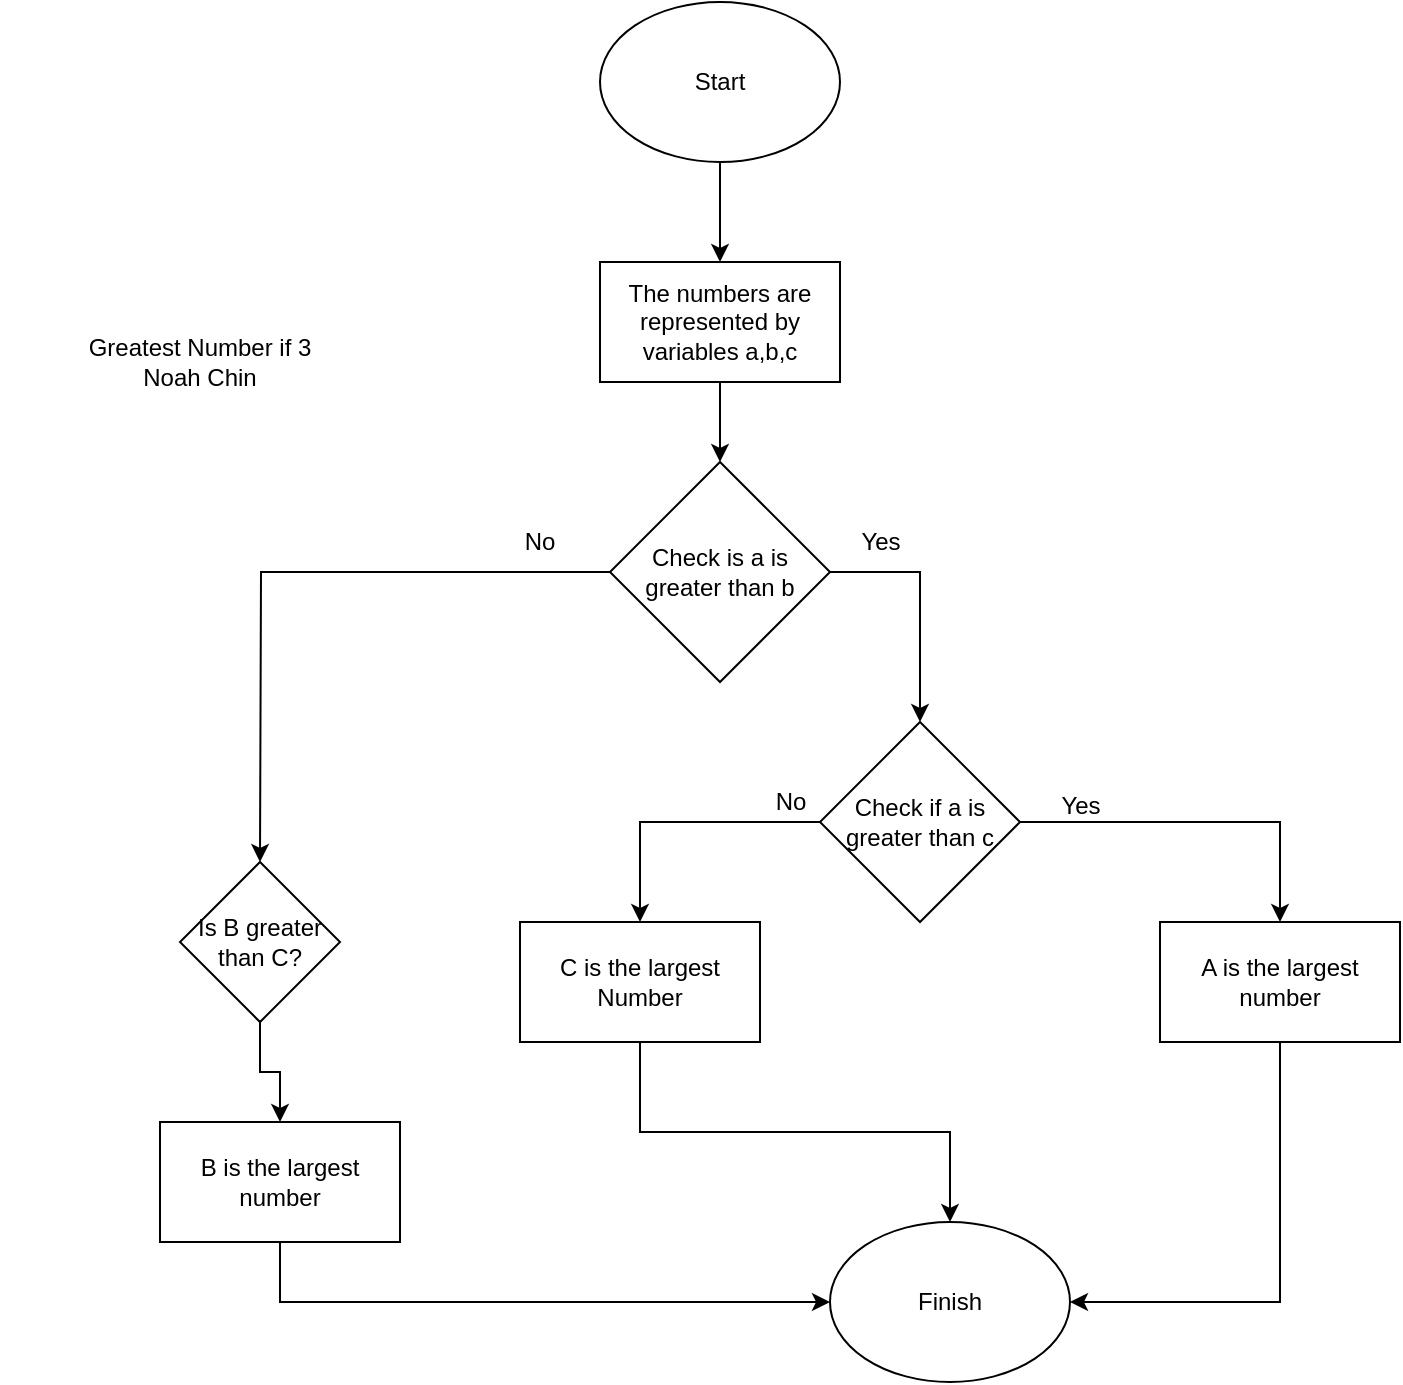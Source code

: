 <mxfile version="12.5.6" type="github" pages="3"><diagram id="C5RBs43oDa-KdzZeNtuy" name="Greatest number of three"><mxGraphModel dx="1422" dy="762" grid="1" gridSize="10" guides="1" tooltips="1" connect="1" arrows="1" fold="1" page="1" pageScale="1" pageWidth="827" pageHeight="1169" math="0" shadow="0"><root><mxCell id="WIyWlLk6GJQsqaUBKTNV-0"/><mxCell id="WIyWlLk6GJQsqaUBKTNV-1" parent="WIyWlLk6GJQsqaUBKTNV-0"/><mxCell id="INZMf4Kc3q6rx_RhNmN7-18" style="edgeStyle=orthogonalEdgeStyle;rounded=0;orthogonalLoop=1;jettySize=auto;html=1;exitX=0.5;exitY=1;exitDx=0;exitDy=0;entryX=0.5;entryY=0;entryDx=0;entryDy=0;" edge="1" parent="WIyWlLk6GJQsqaUBKTNV-1" source="INZMf4Kc3q6rx_RhNmN7-0" target="INZMf4Kc3q6rx_RhNmN7-3"><mxGeometry relative="1" as="geometry"/></mxCell><mxCell id="INZMf4Kc3q6rx_RhNmN7-0" value="Start" style="ellipse;whiteSpace=wrap;html=1;" vertex="1" parent="WIyWlLk6GJQsqaUBKTNV-1"><mxGeometry x="370" y="80" width="120" height="80" as="geometry"/></mxCell><mxCell id="INZMf4Kc3q6rx_RhNmN7-19" style="edgeStyle=orthogonalEdgeStyle;rounded=0;orthogonalLoop=1;jettySize=auto;html=1;exitX=0.5;exitY=1;exitDx=0;exitDy=0;" edge="1" parent="WIyWlLk6GJQsqaUBKTNV-1" source="INZMf4Kc3q6rx_RhNmN7-3" target="INZMf4Kc3q6rx_RhNmN7-14"><mxGeometry relative="1" as="geometry"/></mxCell><mxCell id="INZMf4Kc3q6rx_RhNmN7-3" value="The numbers are represented by variables a,b,c" style="rounded=0;whiteSpace=wrap;html=1;" vertex="1" parent="WIyWlLk6GJQsqaUBKTNV-1"><mxGeometry x="370" y="210" width="120" height="60" as="geometry"/></mxCell><mxCell id="INZMf4Kc3q6rx_RhNmN7-20" style="edgeStyle=orthogonalEdgeStyle;rounded=0;orthogonalLoop=1;jettySize=auto;html=1;exitX=1;exitY=0.5;exitDx=0;exitDy=0;entryX=0.5;entryY=0;entryDx=0;entryDy=0;" edge="1" parent="WIyWlLk6GJQsqaUBKTNV-1" source="INZMf4Kc3q6rx_RhNmN7-14" target="INZMf4Kc3q6rx_RhNmN7-17"><mxGeometry relative="1" as="geometry"/></mxCell><mxCell id="INZMf4Kc3q6rx_RhNmN7-21" style="edgeStyle=orthogonalEdgeStyle;rounded=0;orthogonalLoop=1;jettySize=auto;html=1;exitX=0;exitY=0.5;exitDx=0;exitDy=0;entryX=0.5;entryY=0;entryDx=0;entryDy=0;" edge="1" parent="WIyWlLk6GJQsqaUBKTNV-1" source="INZMf4Kc3q6rx_RhNmN7-14"><mxGeometry relative="1" as="geometry"><mxPoint x="200" y="510" as="targetPoint"/></mxGeometry></mxCell><mxCell id="INZMf4Kc3q6rx_RhNmN7-14" value="Check is a is greater than b" style="rhombus;whiteSpace=wrap;html=1;" vertex="1" parent="WIyWlLk6GJQsqaUBKTNV-1"><mxGeometry x="375" y="310" width="110" height="110" as="geometry"/></mxCell><mxCell id="INZMf4Kc3q6rx_RhNmN7-16" value="Finish" style="ellipse;whiteSpace=wrap;html=1;" vertex="1" parent="WIyWlLk6GJQsqaUBKTNV-1"><mxGeometry x="485" y="690" width="120" height="80" as="geometry"/></mxCell><mxCell id="INZMf4Kc3q6rx_RhNmN7-29" style="edgeStyle=orthogonalEdgeStyle;rounded=0;orthogonalLoop=1;jettySize=auto;html=1;exitX=1;exitY=0.5;exitDx=0;exitDy=0;entryX=0.5;entryY=0;entryDx=0;entryDy=0;" edge="1" parent="WIyWlLk6GJQsqaUBKTNV-1" source="INZMf4Kc3q6rx_RhNmN7-17" target="INZMf4Kc3q6rx_RhNmN7-26"><mxGeometry relative="1" as="geometry"/></mxCell><mxCell id="INZMf4Kc3q6rx_RhNmN7-30" style="edgeStyle=orthogonalEdgeStyle;rounded=0;orthogonalLoop=1;jettySize=auto;html=1;exitX=0;exitY=0.5;exitDx=0;exitDy=0;entryX=0.5;entryY=0;entryDx=0;entryDy=0;" edge="1" parent="WIyWlLk6GJQsqaUBKTNV-1" source="INZMf4Kc3q6rx_RhNmN7-17" target="INZMf4Kc3q6rx_RhNmN7-27"><mxGeometry relative="1" as="geometry"/></mxCell><mxCell id="INZMf4Kc3q6rx_RhNmN7-17" value="Check if a is greater than c" style="rhombus;whiteSpace=wrap;html=1;" vertex="1" parent="WIyWlLk6GJQsqaUBKTNV-1"><mxGeometry x="480" y="440" width="100" height="100" as="geometry"/></mxCell><mxCell id="INZMf4Kc3q6rx_RhNmN7-35" style="edgeStyle=orthogonalEdgeStyle;rounded=0;orthogonalLoop=1;jettySize=auto;html=1;exitX=0.5;exitY=1;exitDx=0;exitDy=0;entryX=1;entryY=0.5;entryDx=0;entryDy=0;" edge="1" parent="WIyWlLk6GJQsqaUBKTNV-1" source="INZMf4Kc3q6rx_RhNmN7-26" target="INZMf4Kc3q6rx_RhNmN7-16"><mxGeometry relative="1" as="geometry"/></mxCell><mxCell id="INZMf4Kc3q6rx_RhNmN7-26" value="A is the largest number" style="rounded=0;whiteSpace=wrap;html=1;" vertex="1" parent="WIyWlLk6GJQsqaUBKTNV-1"><mxGeometry x="650" y="540" width="120" height="60" as="geometry"/></mxCell><mxCell id="INZMf4Kc3q6rx_RhNmN7-33" style="edgeStyle=orthogonalEdgeStyle;rounded=0;orthogonalLoop=1;jettySize=auto;html=1;exitX=0.5;exitY=1;exitDx=0;exitDy=0;entryX=0.5;entryY=0;entryDx=0;entryDy=0;" edge="1" parent="WIyWlLk6GJQsqaUBKTNV-1" source="INZMf4Kc3q6rx_RhNmN7-27" target="INZMf4Kc3q6rx_RhNmN7-16"><mxGeometry relative="1" as="geometry"/></mxCell><mxCell id="INZMf4Kc3q6rx_RhNmN7-27" value="C is the largest Number" style="rounded=0;whiteSpace=wrap;html=1;" vertex="1" parent="WIyWlLk6GJQsqaUBKTNV-1"><mxGeometry x="330" y="540" width="120" height="60" as="geometry"/></mxCell><mxCell id="INZMf4Kc3q6rx_RhNmN7-36" value="No" style="text;html=1;strokeColor=none;fillColor=none;align=center;verticalAlign=middle;whiteSpace=wrap;rounded=0;" vertex="1" parent="WIyWlLk6GJQsqaUBKTNV-1"><mxGeometry x="320" y="340" width="40" height="20" as="geometry"/></mxCell><mxCell id="INZMf4Kc3q6rx_RhNmN7-37" value="Yes" style="text;html=1;align=center;verticalAlign=middle;resizable=0;points=[];autosize=1;" vertex="1" parent="WIyWlLk6GJQsqaUBKTNV-1"><mxGeometry x="490" y="340" width="40" height="20" as="geometry"/></mxCell><mxCell id="INZMf4Kc3q6rx_RhNmN7-38" value="No" style="text;html=1;align=center;verticalAlign=middle;resizable=0;points=[];autosize=1;" vertex="1" parent="WIyWlLk6GJQsqaUBKTNV-1"><mxGeometry x="450" y="470" width="30" height="20" as="geometry"/></mxCell><mxCell id="INZMf4Kc3q6rx_RhNmN7-39" value="Yes" style="text;html=1;align=center;verticalAlign=middle;resizable=0;points=[];autosize=1;" vertex="1" parent="WIyWlLk6GJQsqaUBKTNV-1"><mxGeometry x="590" y="472" width="40" height="20" as="geometry"/></mxCell><mxCell id="INZMf4Kc3q6rx_RhNmN7-41" value="Greatest Number if 3&lt;br&gt;Noah Chin" style="text;html=1;strokeColor=none;fillColor=none;align=center;verticalAlign=middle;whiteSpace=wrap;rounded=0;" vertex="1" parent="WIyWlLk6GJQsqaUBKTNV-1"><mxGeometry x="70" y="170" width="200" height="180" as="geometry"/></mxCell><mxCell id="INZMf4Kc3q6rx_RhNmN7-45" style="edgeStyle=orthogonalEdgeStyle;rounded=0;orthogonalLoop=1;jettySize=auto;html=1;exitX=0.5;exitY=1;exitDx=0;exitDy=0;entryX=0.5;entryY=0;entryDx=0;entryDy=0;" edge="1" parent="WIyWlLk6GJQsqaUBKTNV-1" source="INZMf4Kc3q6rx_RhNmN7-42" target="INZMf4Kc3q6rx_RhNmN7-43"><mxGeometry relative="1" as="geometry"/></mxCell><mxCell id="INZMf4Kc3q6rx_RhNmN7-42" value="Is B greater than C?" style="rhombus;whiteSpace=wrap;html=1;" vertex="1" parent="WIyWlLk6GJQsqaUBKTNV-1"><mxGeometry x="160" y="510" width="80" height="80" as="geometry"/></mxCell><mxCell id="INZMf4Kc3q6rx_RhNmN7-46" style="edgeStyle=orthogonalEdgeStyle;rounded=0;orthogonalLoop=1;jettySize=auto;html=1;exitX=0.5;exitY=1;exitDx=0;exitDy=0;entryX=0;entryY=0.5;entryDx=0;entryDy=0;" edge="1" parent="WIyWlLk6GJQsqaUBKTNV-1" source="INZMf4Kc3q6rx_RhNmN7-43" target="INZMf4Kc3q6rx_RhNmN7-16"><mxGeometry relative="1" as="geometry"/></mxCell><mxCell id="INZMf4Kc3q6rx_RhNmN7-43" value="B is the largest number" style="rounded=0;whiteSpace=wrap;html=1;" vertex="1" parent="WIyWlLk6GJQsqaUBKTNV-1"><mxGeometry x="150" y="640" width="120" height="60" as="geometry"/></mxCell></root></mxGraphModel></diagram><diagram id="GRs7EKs5GmIxZr98UC8J" name="GCD"><mxGraphModel dx="1422" dy="762" grid="1" gridSize="10" guides="1" tooltips="1" connect="1" arrows="1" fold="1" page="1" pageScale="1" pageWidth="850" pageHeight="1100" math="0" shadow="0"><root><mxCell id="UQMAMyW-qf726l7tmf8o-0"/><mxCell id="UQMAMyW-qf726l7tmf8o-1" parent="UQMAMyW-qf726l7tmf8o-0"/><mxCell id="mkOsyVh5wDSIkxWeamZo-0" style="edgeStyle=orthogonalEdgeStyle;rounded=0;orthogonalLoop=1;jettySize=auto;html=1;exitX=0.5;exitY=1;exitDx=0;exitDy=0;entryX=0.5;entryY=0;entryDx=0;entryDy=0;" edge="1" parent="UQMAMyW-qf726l7tmf8o-1" source="oNN-QSu8BPtxgiesKtnu-0" target="oNN-QSu8BPtxgiesKtnu-1"><mxGeometry relative="1" as="geometry"/></mxCell><mxCell id="oNN-QSu8BPtxgiesKtnu-0" value="Start" style="ellipse;whiteSpace=wrap;html=1;" vertex="1" parent="UQMAMyW-qf726l7tmf8o-1"><mxGeometry x="365" y="30" width="120" height="80" as="geometry"/></mxCell><mxCell id="mkOsyVh5wDSIkxWeamZo-1" style="edgeStyle=orthogonalEdgeStyle;rounded=0;orthogonalLoop=1;jettySize=auto;html=1;exitX=0.5;exitY=1;exitDx=0;exitDy=0;entryX=0.5;entryY=0;entryDx=0;entryDy=0;" edge="1" parent="UQMAMyW-qf726l7tmf8o-1" source="oNN-QSu8BPtxgiesKtnu-1" target="oNN-QSu8BPtxgiesKtnu-3"><mxGeometry relative="1" as="geometry"/></mxCell><mxCell id="oNN-QSu8BPtxgiesKtnu-1" value="The number with the greatest value is assigned as X while the other is Y" style="rounded=0;whiteSpace=wrap;html=1;" vertex="1" parent="UQMAMyW-qf726l7tmf8o-1"><mxGeometry x="370" y="130" width="120" height="60" as="geometry"/></mxCell><mxCell id="mkOsyVh5wDSIkxWeamZo-2" style="edgeStyle=orthogonalEdgeStyle;rounded=0;orthogonalLoop=1;jettySize=auto;html=1;exitX=0.5;exitY=1;exitDx=0;exitDy=0;entryX=0.5;entryY=0;entryDx=0;entryDy=0;" edge="1" parent="UQMAMyW-qf726l7tmf8o-1" source="oNN-QSu8BPtxgiesKtnu-3" target="oNN-QSu8BPtxgiesKtnu-4"><mxGeometry relative="1" as="geometry"/></mxCell><mxCell id="oNN-QSu8BPtxgiesKtnu-3" value="Divide X by Y&lt;br&gt;" style="rounded=0;whiteSpace=wrap;html=1;" vertex="1" parent="UQMAMyW-qf726l7tmf8o-1"><mxGeometry x="370" y="210" width="120" height="60" as="geometry"/></mxCell><mxCell id="oNN-QSu8BPtxgiesKtnu-15" style="edgeStyle=orthogonalEdgeStyle;rounded=0;orthogonalLoop=1;jettySize=auto;html=1;exitX=1;exitY=0.5;exitDx=0;exitDy=0;entryX=0.5;entryY=0;entryDx=0;entryDy=0;" edge="1" parent="UQMAMyW-qf726l7tmf8o-1" source="oNN-QSu8BPtxgiesKtnu-4" target="oNN-QSu8BPtxgiesKtnu-6"><mxGeometry relative="1" as="geometry"/></mxCell><mxCell id="oNN-QSu8BPtxgiesKtnu-20" style="edgeStyle=orthogonalEdgeStyle;rounded=0;orthogonalLoop=1;jettySize=auto;html=1;exitX=0;exitY=0.5;exitDx=0;exitDy=0;entryX=0.5;entryY=0;entryDx=0;entryDy=0;" edge="1" parent="UQMAMyW-qf726l7tmf8o-1" source="oNN-QSu8BPtxgiesKtnu-4" target="oNN-QSu8BPtxgiesKtnu-16"><mxGeometry relative="1" as="geometry"/></mxCell><mxCell id="oNN-QSu8BPtxgiesKtnu-4" value="Is the remainder non-zero" style="rhombus;whiteSpace=wrap;html=1;" vertex="1" parent="UQMAMyW-qf726l7tmf8o-1"><mxGeometry x="380" y="290" width="100" height="100" as="geometry"/></mxCell><mxCell id="oNN-QSu8BPtxgiesKtnu-6" value="The GCD is the dividend" style="rounded=0;whiteSpace=wrap;html=1;" vertex="1" parent="UQMAMyW-qf726l7tmf8o-1"><mxGeometry x="500" y="390" width="120" height="60" as="geometry"/></mxCell><mxCell id="oNN-QSu8BPtxgiesKtnu-19" style="edgeStyle=orthogonalEdgeStyle;rounded=0;orthogonalLoop=1;jettySize=auto;html=1;exitX=1;exitY=0.5;exitDx=0;exitDy=0;entryX=0.5;entryY=1;entryDx=0;entryDy=0;" edge="1" parent="UQMAMyW-qf726l7tmf8o-1" source="oNN-QSu8BPtxgiesKtnu-7" target="oNN-QSu8BPtxgiesKtnu-4"><mxGeometry relative="1" as="geometry"/></mxCell><mxCell id="oNN-QSu8BPtxgiesKtnu-7" value="Divide Y by remainder" style="rounded=0;whiteSpace=wrap;html=1;" vertex="1" parent="UQMAMyW-qf726l7tmf8o-1"><mxGeometry x="320" y="670" width="120" height="60" as="geometry"/></mxCell><mxCell id="oNN-QSu8BPtxgiesKtnu-28" style="edgeStyle=orthogonalEdgeStyle;rounded=0;orthogonalLoop=1;jettySize=auto;html=1;exitX=1;exitY=0.25;exitDx=0;exitDy=0;entryX=0;entryY=0;entryDx=0;entryDy=0;" edge="1" parent="UQMAMyW-qf726l7tmf8o-1" source="oNN-QSu8BPtxgiesKtnu-13" target="oNN-QSu8BPtxgiesKtnu-4"><mxGeometry relative="1" as="geometry"/></mxCell><mxCell id="oNN-QSu8BPtxgiesKtnu-13" value="Divide the previous remainder by the new remainder" style="rounded=0;whiteSpace=wrap;html=1;" vertex="1" parent="UQMAMyW-qf726l7tmf8o-1"><mxGeometry x="40" y="320" width="120" height="60" as="geometry"/></mxCell><mxCell id="oNN-QSu8BPtxgiesKtnu-21" style="edgeStyle=orthogonalEdgeStyle;rounded=0;orthogonalLoop=1;jettySize=auto;html=1;exitX=0.5;exitY=1;exitDx=0;exitDy=0;entryX=0.5;entryY=0;entryDx=0;entryDy=0;" edge="1" parent="UQMAMyW-qf726l7tmf8o-1" source="oNN-QSu8BPtxgiesKtnu-16" target="oNN-QSu8BPtxgiesKtnu-17"><mxGeometry relative="1" as="geometry"/></mxCell><mxCell id="oNN-QSu8BPtxgiesKtnu-16" value="Keep the remainder value saved" style="rounded=0;whiteSpace=wrap;html=1;" vertex="1" parent="UQMAMyW-qf726l7tmf8o-1"><mxGeometry x="245" y="430" width="120" height="60" as="geometry"/></mxCell><mxCell id="oNN-QSu8BPtxgiesKtnu-22" style="edgeStyle=orthogonalEdgeStyle;rounded=0;orthogonalLoop=1;jettySize=auto;html=1;exitX=1;exitY=0.5;exitDx=0;exitDy=0;entryX=0.5;entryY=0;entryDx=0;entryDy=0;" edge="1" parent="UQMAMyW-qf726l7tmf8o-1" source="oNN-QSu8BPtxgiesKtnu-17" target="oNN-QSu8BPtxgiesKtnu-7"><mxGeometry relative="1" as="geometry"/></mxCell><mxCell id="oNN-QSu8BPtxgiesKtnu-27" style="edgeStyle=orthogonalEdgeStyle;rounded=0;orthogonalLoop=1;jettySize=auto;html=1;exitX=0;exitY=0.5;exitDx=0;exitDy=0;entryX=0.5;entryY=1;entryDx=0;entryDy=0;" edge="1" parent="UQMAMyW-qf726l7tmf8o-1" source="oNN-QSu8BPtxgiesKtnu-17" target="oNN-QSu8BPtxgiesKtnu-13"><mxGeometry relative="1" as="geometry"/></mxCell><mxCell id="oNN-QSu8BPtxgiesKtnu-17" value="Have you divided Y by the first remainder yet?" style="rhombus;whiteSpace=wrap;html=1;" vertex="1" parent="UQMAMyW-qf726l7tmf8o-1"><mxGeometry x="260" y="500" width="80" height="130" as="geometry"/></mxCell><mxCell id="oNN-QSu8BPtxgiesKtnu-29" value="No" style="text;html=1;align=center;verticalAlign=middle;resizable=0;points=[];autosize=1;" vertex="1" parent="UQMAMyW-qf726l7tmf8o-1"><mxGeometry x="335" y="340" width="30" height="20" as="geometry"/></mxCell><mxCell id="oNN-QSu8BPtxgiesKtnu-30" value="Yes" style="text;html=1;align=center;verticalAlign=middle;resizable=0;points=[];autosize=1;" vertex="1" parent="UQMAMyW-qf726l7tmf8o-1"><mxGeometry x="480" y="320" width="40" height="20" as="geometry"/></mxCell><mxCell id="oNN-QSu8BPtxgiesKtnu-31" value="No" style="text;html=1;align=center;verticalAlign=middle;resizable=0;points=[];autosize=1;" vertex="1" parent="UQMAMyW-qf726l7tmf8o-1"><mxGeometry x="340" y="560" width="30" height="20" as="geometry"/></mxCell><mxCell id="oNN-QSu8BPtxgiesKtnu-32" value="Yes" style="text;html=1;strokeColor=none;fillColor=none;align=center;verticalAlign=middle;whiteSpace=wrap;rounded=0;" vertex="1" parent="UQMAMyW-qf726l7tmf8o-1"><mxGeometry x="205" y="560" width="40" height="20" as="geometry"/></mxCell></root></mxGraphModel></diagram><diagram id="xroZqRaPpmbgPRyJldNs" name="Finding if prime"><mxGraphModel dx="1422" dy="762" grid="1" gridSize="10" guides="1" tooltips="1" connect="1" arrows="1" fold="1" page="1" pageScale="1" pageWidth="850" pageHeight="1100" math="0" shadow="0"><root><mxCell id="KYG65Sm0-kt2mk0HAxKk-0"/><mxCell id="KYG65Sm0-kt2mk0HAxKk-1" parent="KYG65Sm0-kt2mk0HAxKk-0"/><mxCell id="L1hkQ4xsx8m09QrTG_tB-12" style="edgeStyle=orthogonalEdgeStyle;rounded=0;orthogonalLoop=1;jettySize=auto;html=1;exitX=0.5;exitY=1;exitDx=0;exitDy=0;" edge="1" parent="KYG65Sm0-kt2mk0HAxKk-1" source="C4y5vOCo3imXGB676BjH-0" target="C4y5vOCo3imXGB676BjH-1"><mxGeometry relative="1" as="geometry"/></mxCell><mxCell id="C4y5vOCo3imXGB676BjH-0" value="Start" style="ellipse;whiteSpace=wrap;html=1;" vertex="1" parent="KYG65Sm0-kt2mk0HAxKk-1"><mxGeometry x="380" width="120" height="80" as="geometry"/></mxCell><mxCell id="L1hkQ4xsx8m09QrTG_tB-13" style="edgeStyle=orthogonalEdgeStyle;rounded=0;orthogonalLoop=1;jettySize=auto;html=1;exitX=0.5;exitY=1;exitDx=0;exitDy=0;entryX=0.5;entryY=0;entryDx=0;entryDy=0;" edge="1" parent="KYG65Sm0-kt2mk0HAxKk-1" source="C4y5vOCo3imXGB676BjH-1" target="C4y5vOCo3imXGB676BjH-3"><mxGeometry relative="1" as="geometry"/></mxCell><mxCell id="C4y5vOCo3imXGB676BjH-1" value="Assign natural number as X" style="rounded=0;whiteSpace=wrap;html=1;" vertex="1" parent="KYG65Sm0-kt2mk0HAxKk-1"><mxGeometry x="370" y="120" width="120" height="60" as="geometry"/></mxCell><mxCell id="L1hkQ4xsx8m09QrTG_tB-6" style="edgeStyle=orthogonalEdgeStyle;rounded=0;orthogonalLoop=1;jettySize=auto;html=1;exitX=0.5;exitY=1;exitDx=0;exitDy=0;entryX=0.5;entryY=0;entryDx=0;entryDy=0;" edge="1" parent="KYG65Sm0-kt2mk0HAxKk-1" source="C4y5vOCo3imXGB676BjH-3" target="L1hkQ4xsx8m09QrTG_tB-0"><mxGeometry relative="1" as="geometry"/></mxCell><mxCell id="C4y5vOCo3imXGB676BjH-3" value="Choose a number between X and 1" style="rounded=0;whiteSpace=wrap;html=1;" vertex="1" parent="KYG65Sm0-kt2mk0HAxKk-1"><mxGeometry x="370" y="200" width="120" height="60" as="geometry"/></mxCell><mxCell id="L1hkQ4xsx8m09QrTG_tB-10" style="edgeStyle=orthogonalEdgeStyle;rounded=0;orthogonalLoop=1;jettySize=auto;html=1;exitX=0;exitY=0.5;exitDx=0;exitDy=0;entryX=1;entryY=0.5;entryDx=0;entryDy=0;" edge="1" parent="KYG65Sm0-kt2mk0HAxKk-1" source="C4y5vOCo3imXGB676BjH-4" target="L1hkQ4xsx8m09QrTG_tB-8"><mxGeometry relative="1" as="geometry"/></mxCell><mxCell id="L1hkQ4xsx8m09QrTG_tB-18" style="edgeStyle=orthogonalEdgeStyle;rounded=0;orthogonalLoop=1;jettySize=auto;html=1;exitX=1;exitY=0.5;exitDx=0;exitDy=0;entryX=0;entryY=0.5;entryDx=0;entryDy=0;" edge="1" parent="KYG65Sm0-kt2mk0HAxKk-1" source="C4y5vOCo3imXGB676BjH-4"><mxGeometry relative="1" as="geometry"><mxPoint x="530" y="470" as="targetPoint"/></mxGeometry></mxCell><mxCell id="C4y5vOCo3imXGB676BjH-4" value="Is there a remainder?" style="rhombus;whiteSpace=wrap;html=1;" vertex="1" parent="KYG65Sm0-kt2mk0HAxKk-1"><mxGeometry x="390" y="380" width="100" height="100" as="geometry"/></mxCell><mxCell id="L1hkQ4xsx8m09QrTG_tB-7" style="edgeStyle=orthogonalEdgeStyle;rounded=0;orthogonalLoop=1;jettySize=auto;html=1;exitX=0.5;exitY=1;exitDx=0;exitDy=0;entryX=0.5;entryY=0;entryDx=0;entryDy=0;" edge="1" parent="KYG65Sm0-kt2mk0HAxKk-1" source="L1hkQ4xsx8m09QrTG_tB-0" target="C4y5vOCo3imXGB676BjH-4"><mxGeometry relative="1" as="geometry"/></mxCell><mxCell id="L1hkQ4xsx8m09QrTG_tB-0" value="Divide X by the number" style="rounded=0;whiteSpace=wrap;html=1;" vertex="1" parent="KYG65Sm0-kt2mk0HAxKk-1"><mxGeometry x="370" y="290" width="120" height="60" as="geometry"/></mxCell><mxCell id="L1hkQ4xsx8m09QrTG_tB-21" style="edgeStyle=orthogonalEdgeStyle;rounded=0;orthogonalLoop=1;jettySize=auto;html=1;exitX=0.5;exitY=0;exitDx=0;exitDy=0;" edge="1" parent="KYG65Sm0-kt2mk0HAxKk-1" source="L1hkQ4xsx8m09QrTG_tB-8" target="L1hkQ4xsx8m09QrTG_tB-20"><mxGeometry relative="1" as="geometry"/></mxCell><mxCell id="L1hkQ4xsx8m09QrTG_tB-8" value="Choose a different number between X and 1" style="rounded=0;whiteSpace=wrap;html=1;" vertex="1" parent="KYG65Sm0-kt2mk0HAxKk-1"><mxGeometry x="180" y="410" width="120" height="60" as="geometry"/></mxCell><mxCell id="L1hkQ4xsx8m09QrTG_tB-14" value="No" style="text;html=1;strokeColor=none;fillColor=none;align=center;verticalAlign=middle;whiteSpace=wrap;rounded=0;" vertex="1" parent="KYG65Sm0-kt2mk0HAxKk-1"><mxGeometry x="490" y="410" width="40" height="20" as="geometry"/></mxCell><mxCell id="L1hkQ4xsx8m09QrTG_tB-15" value="Yes" style="text;html=1;strokeColor=none;fillColor=none;align=center;verticalAlign=middle;whiteSpace=wrap;rounded=0;" vertex="1" parent="KYG65Sm0-kt2mk0HAxKk-1"><mxGeometry x="350" y="410" width="40" height="20" as="geometry"/></mxCell><mxCell id="L1hkQ4xsx8m09QrTG_tB-23" style="edgeStyle=orthogonalEdgeStyle;rounded=0;orthogonalLoop=1;jettySize=auto;html=1;exitX=0;exitY=0.5;exitDx=0;exitDy=0;" edge="1" parent="KYG65Sm0-kt2mk0HAxKk-1" source="L1hkQ4xsx8m09QrTG_tB-20"><mxGeometry relative="1" as="geometry"><mxPoint x="140" y="530" as="targetPoint"/></mxGeometry></mxCell><mxCell id="L1hkQ4xsx8m09QrTG_tB-37" style="edgeStyle=orthogonalEdgeStyle;rounded=0;orthogonalLoop=1;jettySize=auto;html=1;exitX=0.5;exitY=0;exitDx=0;exitDy=0;entryX=0;entryY=0.5;entryDx=0;entryDy=0;" edge="1" parent="KYG65Sm0-kt2mk0HAxKk-1" source="L1hkQ4xsx8m09QrTG_tB-20" target="L1hkQ4xsx8m09QrTG_tB-0"><mxGeometry relative="1" as="geometry"/></mxCell><mxCell id="L1hkQ4xsx8m09QrTG_tB-20" value="Have you used all whole numbers between x and 1" style="rhombus;whiteSpace=wrap;html=1;" vertex="1" parent="KYG65Sm0-kt2mk0HAxKk-1"><mxGeometry x="190" y="260" width="120" height="110" as="geometry"/></mxCell><mxCell id="L1hkQ4xsx8m09QrTG_tB-24" value="Yes" style="text;html=1;strokeColor=none;fillColor=none;align=center;verticalAlign=middle;whiteSpace=wrap;rounded=0;" vertex="1" parent="KYG65Sm0-kt2mk0HAxKk-1"><mxGeometry x="150" y="280" width="40" height="20" as="geometry"/></mxCell><mxCell id="L1hkQ4xsx8m09QrTG_tB-25" value="No" style="text;html=1;strokeColor=none;fillColor=none;align=center;verticalAlign=middle;whiteSpace=wrap;rounded=0;" vertex="1" parent="KYG65Sm0-kt2mk0HAxKk-1"><mxGeometry x="260" y="240" width="40" height="20" as="geometry"/></mxCell><mxCell id="L1hkQ4xsx8m09QrTG_tB-34" style="edgeStyle=orthogonalEdgeStyle;rounded=0;orthogonalLoop=1;jettySize=auto;html=1;exitX=0.5;exitY=1;exitDx=0;exitDy=0;entryX=0;entryY=0.5;entryDx=0;entryDy=0;" edge="1" parent="KYG65Sm0-kt2mk0HAxKk-1" source="L1hkQ4xsx8m09QrTG_tB-28" target="L1hkQ4xsx8m09QrTG_tB-32"><mxGeometry relative="1" as="geometry"/></mxCell><mxCell id="L1hkQ4xsx8m09QrTG_tB-28" value="The number is prime" style="rounded=0;whiteSpace=wrap;html=1;" vertex="1" parent="KYG65Sm0-kt2mk0HAxKk-1"><mxGeometry x="80" y="530" width="120" height="60" as="geometry"/></mxCell><mxCell id="L1hkQ4xsx8m09QrTG_tB-35" style="edgeStyle=orthogonalEdgeStyle;rounded=0;orthogonalLoop=1;jettySize=auto;html=1;exitX=0.5;exitY=1;exitDx=0;exitDy=0;entryX=1;entryY=0.5;entryDx=0;entryDy=0;" edge="1" parent="KYG65Sm0-kt2mk0HAxKk-1" source="L1hkQ4xsx8m09QrTG_tB-29" target="L1hkQ4xsx8m09QrTG_tB-32"><mxGeometry relative="1" as="geometry"/></mxCell><mxCell id="L1hkQ4xsx8m09QrTG_tB-29" value="The number is not prime" style="rounded=0;whiteSpace=wrap;html=1;" vertex="1" parent="KYG65Sm0-kt2mk0HAxKk-1"><mxGeometry x="530" y="450" width="120" height="60" as="geometry"/></mxCell><mxCell id="L1hkQ4xsx8m09QrTG_tB-32" value="Finish" style="ellipse;whiteSpace=wrap;html=1;" vertex="1" parent="KYG65Sm0-kt2mk0HAxKk-1"><mxGeometry x="330" y="620" width="120" height="80" as="geometry"/></mxCell></root></mxGraphModel></diagram></mxfile>